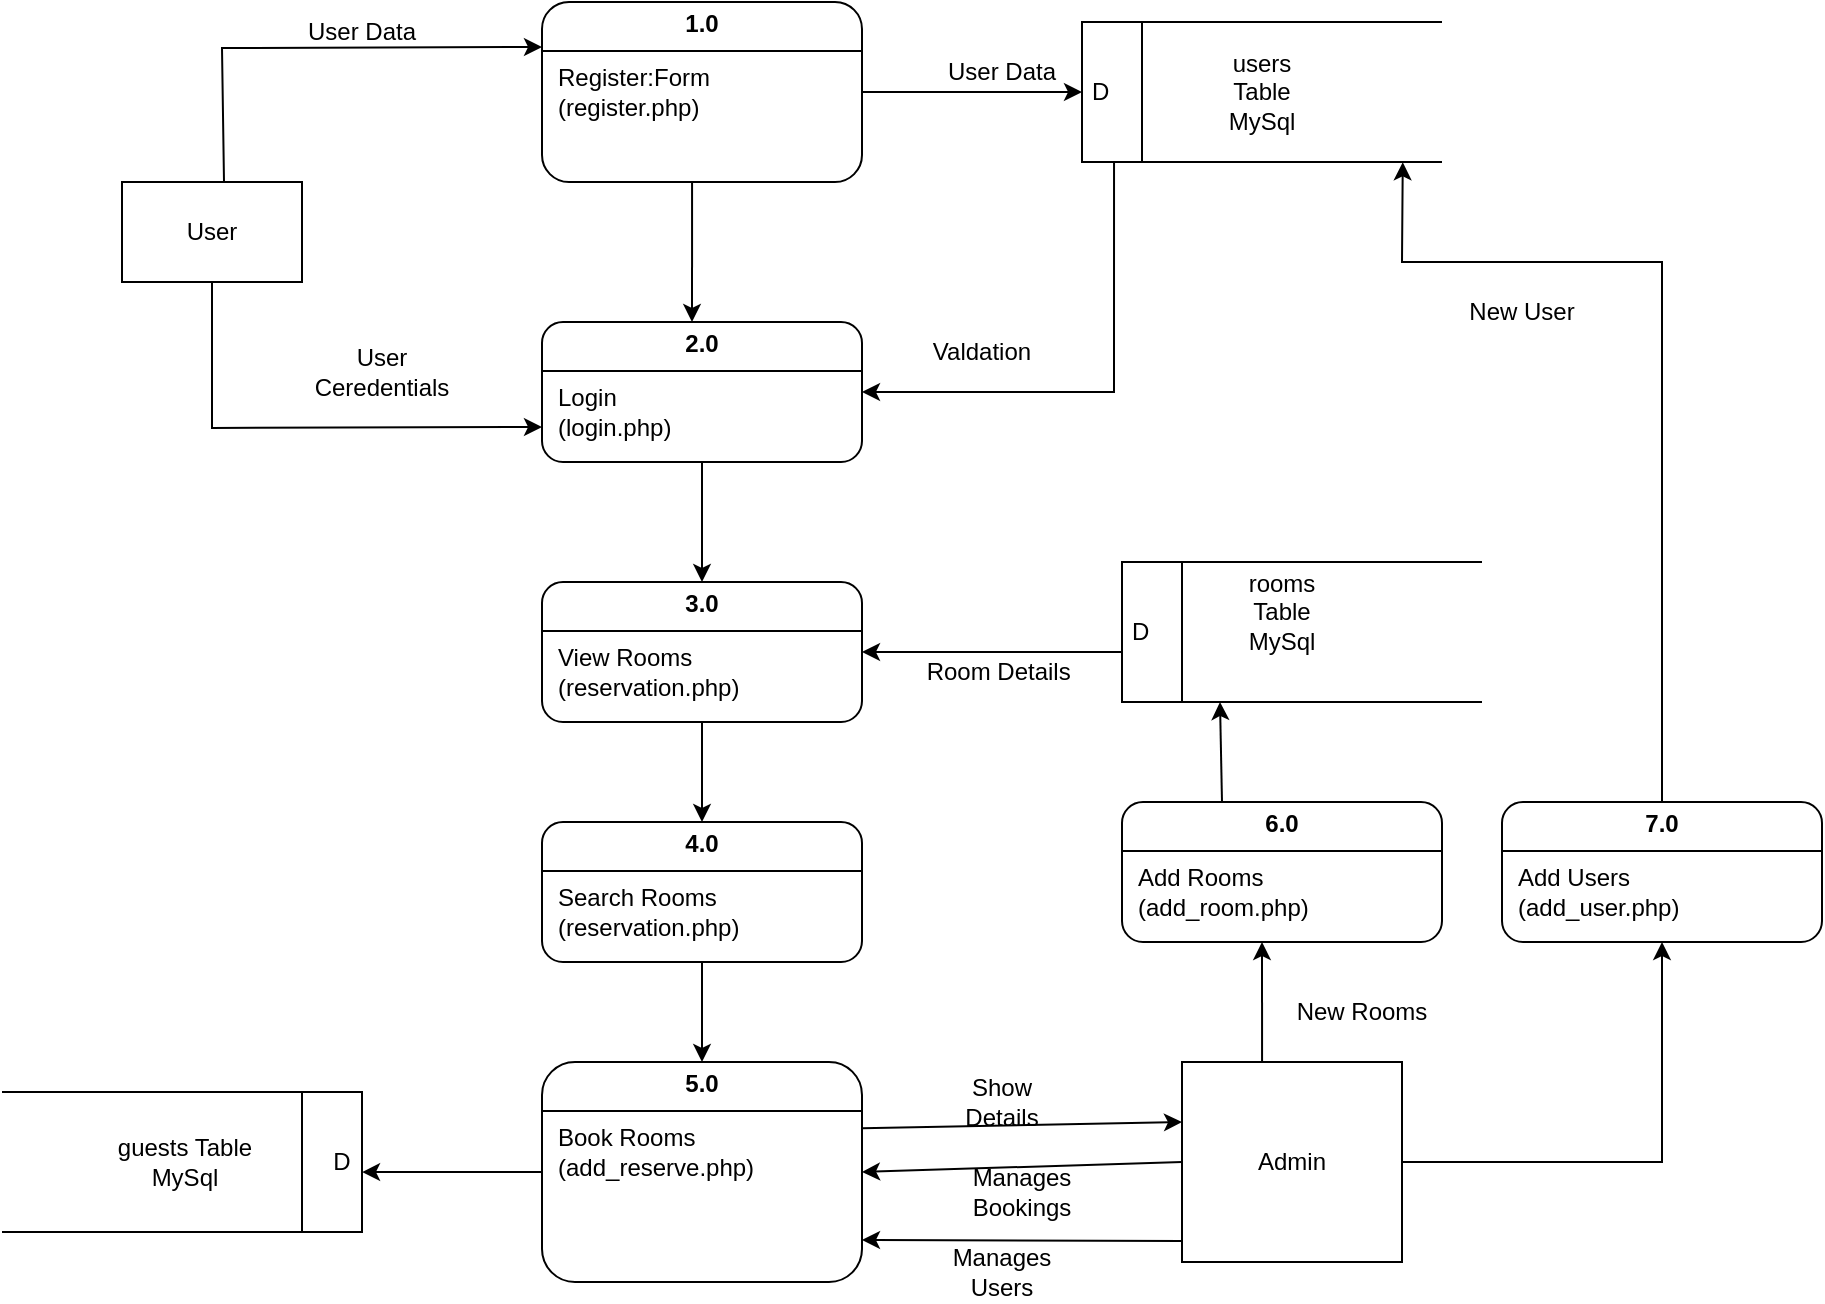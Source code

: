 <mxfile version="24.8.6">
  <diagram name="Page-1" id="SkKAJ4ka3RpPyDys2HW9">
    <mxGraphModel dx="1737" dy="885" grid="1" gridSize="10" guides="1" tooltips="1" connect="1" arrows="1" fold="1" page="1" pageScale="1" pageWidth="827" pageHeight="1169" math="0" shadow="0">
      <root>
        <mxCell id="0" />
        <mxCell id="1" parent="0" />
        <mxCell id="Y745U1mSrs2pT98jaRJC-1" value="&lt;p style=&quot;margin: 4px 0px 0px; text-align: center;&quot;&gt;&lt;b style=&quot;&quot;&gt;1.0&lt;/b&gt;&lt;/p&gt;&lt;hr size=&quot;1&quot; style=&quot;border-style:solid;&quot;&gt;&lt;p style=&quot;margin:0px;margin-left:8px;&quot;&gt;Register:Form&lt;/p&gt;&lt;p style=&quot;margin:0px;margin-left:8px;&quot;&gt;(register.php)&lt;/p&gt;" style="verticalAlign=top;align=left;overflow=fill;html=1;whiteSpace=wrap;rounded=1;" parent="1" vertex="1">
          <mxGeometry x="360" y="40" width="160" height="90" as="geometry" />
        </mxCell>
        <mxCell id="Y745U1mSrs2pT98jaRJC-2" value="&lt;p style=&quot;margin: 4px 0px 0px; text-align: center;&quot;&gt;&lt;b style=&quot;&quot;&gt;2.0&lt;/b&gt;&lt;/p&gt;&lt;hr size=&quot;1&quot; style=&quot;border-style:solid;&quot;&gt;&lt;p style=&quot;margin:0px;margin-left:8px;&quot;&gt;Login&lt;/p&gt;&lt;p style=&quot;margin:0px;margin-left:8px;&quot;&gt;(login.php)&lt;/p&gt;" style="verticalAlign=top;align=left;overflow=fill;html=1;whiteSpace=wrap;rounded=1;" parent="1" vertex="1">
          <mxGeometry x="360" y="200" width="160" height="70" as="geometry" />
        </mxCell>
        <mxCell id="Y745U1mSrs2pT98jaRJC-3" value="&lt;p style=&quot;margin: 4px 0px 0px; text-align: center;&quot;&gt;&lt;b&gt;3.0&lt;/b&gt;&lt;/p&gt;&lt;hr size=&quot;1&quot; style=&quot;border-style:solid;&quot;&gt;&lt;p style=&quot;margin:0px;margin-left:8px;&quot;&gt;View Rooms&lt;/p&gt;&lt;p style=&quot;margin:0px;margin-left:8px;&quot;&gt;(reservation.php)&lt;/p&gt;" style="verticalAlign=top;align=left;overflow=fill;html=1;whiteSpace=wrap;rounded=1;" parent="1" vertex="1">
          <mxGeometry x="360" y="330" width="160" height="70" as="geometry" />
        </mxCell>
        <mxCell id="Y745U1mSrs2pT98jaRJC-4" value="&lt;p style=&quot;margin: 4px 0px 0px; text-align: center;&quot;&gt;&lt;b style=&quot;&quot;&gt;4.0&lt;/b&gt;&lt;/p&gt;&lt;hr size=&quot;1&quot; style=&quot;border-style:solid;&quot;&gt;&lt;p style=&quot;margin:0px;margin-left:8px;&quot;&gt;Search Rooms&lt;/p&gt;&lt;p style=&quot;margin:0px;margin-left:8px;&quot;&gt;(reservation.php)&lt;/p&gt;" style="verticalAlign=top;align=left;overflow=fill;html=1;whiteSpace=wrap;rounded=1;" parent="1" vertex="1">
          <mxGeometry x="360" y="450" width="160" height="70" as="geometry" />
        </mxCell>
        <mxCell id="Y745U1mSrs2pT98jaRJC-5" value="&lt;p style=&quot;margin: 4px 0px 0px; text-align: center;&quot;&gt;&lt;b style=&quot;&quot;&gt;5.0&lt;/b&gt;&lt;/p&gt;&lt;hr size=&quot;1&quot; style=&quot;border-style:solid;&quot;&gt;&lt;p style=&quot;margin:0px;margin-left:8px;&quot;&gt;Book Rooms&lt;/p&gt;&lt;p style=&quot;margin:0px;margin-left:8px;&quot;&gt;(add_reserve.php)&lt;/p&gt;" style="verticalAlign=top;align=left;overflow=fill;html=1;whiteSpace=wrap;rounded=1;" parent="1" vertex="1">
          <mxGeometry x="360" y="570" width="160" height="110" as="geometry" />
        </mxCell>
        <mxCell id="Y745U1mSrs2pT98jaRJC-7" value="Admin" style="html=1;whiteSpace=wrap;" parent="1" vertex="1">
          <mxGeometry x="680" y="570" width="110" height="100" as="geometry" />
        </mxCell>
        <mxCell id="Y745U1mSrs2pT98jaRJC-8" value="User Data" style="text;html=1;align=center;verticalAlign=middle;whiteSpace=wrap;rounded=0;" parent="1" vertex="1">
          <mxGeometry x="240" y="40" width="60" height="30" as="geometry" />
        </mxCell>
        <mxCell id="Y745U1mSrs2pT98jaRJC-9" value="User Ceredentials" style="text;html=1;align=center;verticalAlign=middle;whiteSpace=wrap;rounded=0;" parent="1" vertex="1">
          <mxGeometry x="250" y="210" width="60" height="30" as="geometry" />
        </mxCell>
        <mxCell id="Y745U1mSrs2pT98jaRJC-10" value="Valdation" style="text;html=1;align=center;verticalAlign=middle;whiteSpace=wrap;rounded=0;" parent="1" vertex="1">
          <mxGeometry x="550" y="200" width="60" height="30" as="geometry" />
        </mxCell>
        <mxCell id="Y745U1mSrs2pT98jaRJC-11" value="Show Details" style="text;html=1;align=center;verticalAlign=middle;whiteSpace=wrap;rounded=0;" parent="1" vertex="1">
          <mxGeometry x="560" y="575" width="60" height="30" as="geometry" />
        </mxCell>
        <mxCell id="Y745U1mSrs2pT98jaRJC-12" value="" style="endArrow=classic;html=1;rounded=0;exitX=1;exitY=0.301;exitDx=0;exitDy=0;exitPerimeter=0;" parent="1" edge="1" source="Y745U1mSrs2pT98jaRJC-5">
          <mxGeometry width="50" height="50" relative="1" as="geometry">
            <mxPoint x="521" y="603" as="sourcePoint" />
            <mxPoint x="680" y="600" as="targetPoint" />
          </mxGeometry>
        </mxCell>
        <mxCell id="Y745U1mSrs2pT98jaRJC-13" value="Manages Bookings" style="text;html=1;align=center;verticalAlign=middle;whiteSpace=wrap;rounded=0;" parent="1" vertex="1">
          <mxGeometry x="570" y="620" width="60" height="30" as="geometry" />
        </mxCell>
        <mxCell id="Y745U1mSrs2pT98jaRJC-14" value="Manages Users" style="text;html=1;align=center;verticalAlign=middle;whiteSpace=wrap;rounded=0;" parent="1" vertex="1">
          <mxGeometry x="560" y="660" width="60" height="30" as="geometry" />
        </mxCell>
        <mxCell id="Y745U1mSrs2pT98jaRJC-15" value="" style="endArrow=classic;html=1;rounded=0;entryX=0;entryY=0.25;entryDx=0;entryDy=0;exitX=0.568;exitY=0.001;exitDx=0;exitDy=0;exitPerimeter=0;" parent="1" target="Y745U1mSrs2pT98jaRJC-1" edge="1">
          <mxGeometry width="50" height="50" relative="1" as="geometry">
            <mxPoint x="201" y="130" as="sourcePoint" />
            <mxPoint x="310" y="110" as="targetPoint" />
            <Array as="points">
              <mxPoint x="200" y="63" />
            </Array>
          </mxGeometry>
        </mxCell>
        <mxCell id="Y745U1mSrs2pT98jaRJC-16" value="" style="endArrow=classic;html=1;rounded=0;entryX=1;entryY=0.5;entryDx=0;entryDy=0;exitX=0.089;exitY=1.006;exitDx=0;exitDy=0;exitPerimeter=0;" parent="1" source="BHMo-wDlbKty1T46JkNd-1" target="Y745U1mSrs2pT98jaRJC-2" edge="1">
          <mxGeometry width="50" height="50" relative="1" as="geometry">
            <mxPoint x="675" y="110" as="sourcePoint" />
            <mxPoint x="370" y="73" as="targetPoint" />
            <Array as="points">
              <mxPoint x="646" y="235" />
            </Array>
          </mxGeometry>
        </mxCell>
        <mxCell id="Y745U1mSrs2pT98jaRJC-17" value="" style="endArrow=classic;html=1;rounded=0;exitX=1;exitY=0.5;exitDx=0;exitDy=0;entryX=0;entryY=0.5;entryDx=0;entryDy=0;" parent="1" source="Y745U1mSrs2pT98jaRJC-1" edge="1">
          <mxGeometry width="50" height="50" relative="1" as="geometry">
            <mxPoint x="530" y="150" as="sourcePoint" />
            <mxPoint x="630" y="85" as="targetPoint" />
          </mxGeometry>
        </mxCell>
        <mxCell id="Y745U1mSrs2pT98jaRJC-18" value="" style="endArrow=classic;html=1;rounded=0;exitX=0.5;exitY=1;exitDx=0;exitDy=0;entryX=0;entryY=0.75;entryDx=0;entryDy=0;" parent="1" target="Y745U1mSrs2pT98jaRJC-2" edge="1">
          <mxGeometry width="50" height="50" relative="1" as="geometry">
            <mxPoint x="195" y="180" as="sourcePoint" />
            <mxPoint x="640" y="95" as="targetPoint" />
            <Array as="points">
              <mxPoint x="195" y="253" />
            </Array>
          </mxGeometry>
        </mxCell>
        <mxCell id="Y745U1mSrs2pT98jaRJC-19" value="" style="endArrow=classic;html=1;rounded=0;exitX=0.469;exitY=1;exitDx=0;exitDy=0;exitPerimeter=0;" parent="1" source="Y745U1mSrs2pT98jaRJC-1" edge="1">
          <mxGeometry width="50" height="50" relative="1" as="geometry">
            <mxPoint x="420" y="240" as="sourcePoint" />
            <mxPoint x="435" y="200" as="targetPoint" />
          </mxGeometry>
        </mxCell>
        <mxCell id="Y745U1mSrs2pT98jaRJC-20" value="" style="endArrow=classic;html=1;rounded=0;" parent="1" target="Y745U1mSrs2pT98jaRJC-3" edge="1">
          <mxGeometry width="50" height="50" relative="1" as="geometry">
            <mxPoint x="440" y="270" as="sourcePoint" />
            <mxPoint x="445" y="210" as="targetPoint" />
          </mxGeometry>
        </mxCell>
        <mxCell id="Y745U1mSrs2pT98jaRJC-21" value="" style="endArrow=classic;html=1;rounded=0;" parent="1" edge="1">
          <mxGeometry width="50" height="50" relative="1" as="geometry">
            <mxPoint x="440" y="400" as="sourcePoint" />
            <mxPoint x="440" y="450" as="targetPoint" />
          </mxGeometry>
        </mxCell>
        <mxCell id="Y745U1mSrs2pT98jaRJC-22" value="" style="endArrow=classic;html=1;rounded=0;entryX=0.5;entryY=0;entryDx=0;entryDy=0;exitX=0.5;exitY=1;exitDx=0;exitDy=0;" parent="1" source="Y745U1mSrs2pT98jaRJC-4" target="Y745U1mSrs2pT98jaRJC-5" edge="1">
          <mxGeometry width="50" height="50" relative="1" as="geometry">
            <mxPoint x="450" y="410" as="sourcePoint" />
            <mxPoint x="450" y="460" as="targetPoint" />
          </mxGeometry>
        </mxCell>
        <mxCell id="Y745U1mSrs2pT98jaRJC-23" value="User Data" style="text;html=1;align=center;verticalAlign=middle;whiteSpace=wrap;rounded=0;" parent="1" vertex="1">
          <mxGeometry x="560" y="60" width="60" height="30" as="geometry" />
        </mxCell>
        <mxCell id="Y745U1mSrs2pT98jaRJC-25" value="&lt;p style=&quot;margin: 4px 0px 0px; text-align: center;&quot;&gt;&lt;b style=&quot;&quot;&gt;6.0&lt;/b&gt;&lt;/p&gt;&lt;hr size=&quot;1&quot; style=&quot;border-style:solid;&quot;&gt;&lt;p style=&quot;margin:0px;margin-left:8px;&quot;&gt;Add Rooms&lt;/p&gt;&lt;p style=&quot;margin:0px;margin-left:8px;&quot;&gt;(add_room.php)&lt;/p&gt;" style="verticalAlign=top;align=left;overflow=fill;html=1;whiteSpace=wrap;rounded=1;" parent="1" vertex="1">
          <mxGeometry x="650" y="440" width="160" height="70" as="geometry" />
        </mxCell>
        <mxCell id="Y745U1mSrs2pT98jaRJC-26" value="" style="endArrow=classic;html=1;rounded=0;exitX=0.364;exitY=0;exitDx=0;exitDy=0;exitPerimeter=0;" parent="1" source="Y745U1mSrs2pT98jaRJC-7" edge="1">
          <mxGeometry width="50" height="50" relative="1" as="geometry">
            <mxPoint x="720" y="568.73" as="sourcePoint" />
            <mxPoint x="720" y="510" as="targetPoint" />
          </mxGeometry>
        </mxCell>
        <mxCell id="Y745U1mSrs2pT98jaRJC-27" value="" style="endArrow=classic;html=1;rounded=0;" parent="1" edge="1">
          <mxGeometry width="50" height="50" relative="1" as="geometry">
            <mxPoint x="700" y="440" as="sourcePoint" />
            <mxPoint x="699" y="390" as="targetPoint" />
          </mxGeometry>
        </mxCell>
        <mxCell id="Y745U1mSrs2pT98jaRJC-28" value="" style="endArrow=classic;html=1;rounded=0;entryX=1;entryY=0.5;entryDx=0;entryDy=0;" parent="1" target="Y745U1mSrs2pT98jaRJC-3" edge="1">
          <mxGeometry width="50" height="50" relative="1" as="geometry">
            <mxPoint x="650" y="365" as="sourcePoint" />
            <mxPoint x="450" y="460" as="targetPoint" />
          </mxGeometry>
        </mxCell>
        <mxCell id="Y745U1mSrs2pT98jaRJC-29" value="" style="endArrow=classic;html=1;rounded=0;exitX=0;exitY=0.5;exitDx=0;exitDy=0;entryX=1;entryY=0.5;entryDx=0;entryDy=0;" parent="1" source="Y745U1mSrs2pT98jaRJC-7" target="Y745U1mSrs2pT98jaRJC-5" edge="1">
          <mxGeometry width="50" height="50" relative="1" as="geometry">
            <mxPoint x="690" y="594" as="sourcePoint" />
            <mxPoint x="520" y="611" as="targetPoint" />
            <Array as="points" />
          </mxGeometry>
        </mxCell>
        <mxCell id="Y745U1mSrs2pT98jaRJC-30" value="" style="endArrow=classic;html=1;rounded=0;exitX=-0.001;exitY=0.895;exitDx=0;exitDy=0;exitPerimeter=0;" parent="1" source="Y745U1mSrs2pT98jaRJC-7" edge="1">
          <mxGeometry width="50" height="50" relative="1" as="geometry">
            <mxPoint x="700" y="604" as="sourcePoint" />
            <mxPoint x="520" y="659" as="targetPoint" />
          </mxGeometry>
        </mxCell>
        <mxCell id="Y745U1mSrs2pT98jaRJC-31" value="New Rooms" style="text;html=1;align=center;verticalAlign=middle;whiteSpace=wrap;rounded=0;" parent="1" vertex="1">
          <mxGeometry x="730" y="530" width="80" height="30" as="geometry" />
        </mxCell>
        <mxCell id="Y745U1mSrs2pT98jaRJC-32" value="Room Details&amp;nbsp;" style="text;html=1;align=center;verticalAlign=middle;whiteSpace=wrap;rounded=0;" parent="1" vertex="1">
          <mxGeometry x="545" y="360" width="90" height="30" as="geometry" />
        </mxCell>
        <mxCell id="Y745U1mSrs2pT98jaRJC-33" value="User" style="html=1;whiteSpace=wrap;" parent="1" vertex="1">
          <mxGeometry x="150" y="130" width="90" height="50" as="geometry" />
        </mxCell>
        <mxCell id="Y745U1mSrs2pT98jaRJC-35" value="" style="endArrow=classic;html=1;rounded=0;entryX=0.667;entryY=0.667;entryDx=0;entryDy=0;exitX=0;exitY=0.5;exitDx=0;exitDy=0;entryPerimeter=0;" parent="1" source="Y745U1mSrs2pT98jaRJC-5" target="BHMo-wDlbKty1T46JkNd-8" edge="1">
          <mxGeometry width="50" height="50" relative="1" as="geometry">
            <mxPoint x="450" y="530" as="sourcePoint" />
            <mxPoint x="270" y="610" as="targetPoint" />
          </mxGeometry>
        </mxCell>
        <mxCell id="Y745U1mSrs2pT98jaRJC-36" value="&lt;p style=&quot;margin: 4px 0px 0px; text-align: center;&quot;&gt;&lt;b style=&quot;&quot;&gt;7.0&lt;/b&gt;&lt;/p&gt;&lt;hr size=&quot;1&quot; style=&quot;border-style:solid;&quot;&gt;&lt;p style=&quot;margin:0px;margin-left:8px;&quot;&gt;Add Users&lt;/p&gt;&lt;p style=&quot;margin:0px;margin-left:8px;&quot;&gt;(add_user.php)&lt;/p&gt;" style="verticalAlign=top;align=left;overflow=fill;html=1;whiteSpace=wrap;rounded=1;" parent="1" vertex="1">
          <mxGeometry x="840" y="440" width="160" height="70" as="geometry" />
        </mxCell>
        <mxCell id="Y745U1mSrs2pT98jaRJC-37" value="" style="endArrow=classic;html=1;rounded=0;exitX=1;exitY=0.5;exitDx=0;exitDy=0;entryX=0.5;entryY=1;entryDx=0;entryDy=0;" parent="1" source="Y745U1mSrs2pT98jaRJC-7" target="Y745U1mSrs2pT98jaRJC-36" edge="1">
          <mxGeometry width="50" height="50" relative="1" as="geometry">
            <mxPoint x="730" y="580" as="sourcePoint" />
            <mxPoint x="730" y="520" as="targetPoint" />
            <Array as="points">
              <mxPoint x="920" y="620" />
            </Array>
          </mxGeometry>
        </mxCell>
        <mxCell id="Y745U1mSrs2pT98jaRJC-38" value="" style="endArrow=classic;html=1;rounded=0;exitX=0.5;exitY=0;exitDx=0;exitDy=0;entryX=0.891;entryY=1.002;entryDx=0;entryDy=0;entryPerimeter=0;" parent="1" source="Y745U1mSrs2pT98jaRJC-36" target="BHMo-wDlbKty1T46JkNd-1" edge="1">
          <mxGeometry width="50" height="50" relative="1" as="geometry">
            <mxPoint x="730" y="580" as="sourcePoint" />
            <mxPoint x="790" y="140" as="targetPoint" />
            <Array as="points">
              <mxPoint x="920" y="170" />
              <mxPoint x="790" y="170" />
            </Array>
          </mxGeometry>
        </mxCell>
        <mxCell id="Y745U1mSrs2pT98jaRJC-39" value="New User" style="text;html=1;align=center;verticalAlign=middle;whiteSpace=wrap;rounded=0;" parent="1" vertex="1">
          <mxGeometry x="800" y="180" width="100" height="30" as="geometry" />
        </mxCell>
        <mxCell id="BHMo-wDlbKty1T46JkNd-1" value="D" style="html=1;dashed=0;whiteSpace=wrap;shape=mxgraph.dfd.dataStoreID;align=left;spacingLeft=3;points=[[0,0],[0.5,0],[1,0],[0,0.5],[1,0.5],[0,1],[0.5,1],[1,1]];" vertex="1" parent="1">
          <mxGeometry x="630" y="50" width="180" height="70" as="geometry" />
        </mxCell>
        <mxCell id="BHMo-wDlbKty1T46JkNd-2" value="users Table&lt;div&gt;MySql&lt;/div&gt;" style="text;html=1;align=center;verticalAlign=middle;whiteSpace=wrap;rounded=0;" vertex="1" parent="1">
          <mxGeometry x="690" y="70" width="60" height="30" as="geometry" />
        </mxCell>
        <mxCell id="BHMo-wDlbKty1T46JkNd-3" value="D" style="html=1;dashed=0;whiteSpace=wrap;shape=mxgraph.dfd.dataStoreID;align=left;spacingLeft=3;points=[[0,0],[0.5,0],[1,0],[0,0.5],[1,0.5],[0,1],[0.5,1],[1,1]];" vertex="1" parent="1">
          <mxGeometry x="650" y="320" width="180" height="70" as="geometry" />
        </mxCell>
        <mxCell id="BHMo-wDlbKty1T46JkNd-5" value="rooms Table&lt;div&gt;MySql&lt;/div&gt;" style="text;html=1;align=center;verticalAlign=middle;whiteSpace=wrap;rounded=0;" vertex="1" parent="1">
          <mxGeometry x="700" y="330" width="60" height="30" as="geometry" />
        </mxCell>
        <mxCell id="BHMo-wDlbKty1T46JkNd-7" value="guests Table&lt;div&gt;MySql&lt;/div&gt;" style="html=1;dashed=0;whiteSpace=wrap;shape=mxgraph.dfd.dataStoreID;align=center;spacingLeft=3;points=[[0,0],[0.5,0],[1,0],[0,0.5],[1,0.5],[0,1],[0.5,1],[1,1]];direction=west;" vertex="1" parent="1">
          <mxGeometry x="90" y="585" width="180" height="70" as="geometry" />
        </mxCell>
        <mxCell id="BHMo-wDlbKty1T46JkNd-8" value="D" style="text;html=1;align=center;verticalAlign=middle;whiteSpace=wrap;rounded=0;" vertex="1" parent="1">
          <mxGeometry x="230" y="605" width="60" height="30" as="geometry" />
        </mxCell>
      </root>
    </mxGraphModel>
  </diagram>
</mxfile>

